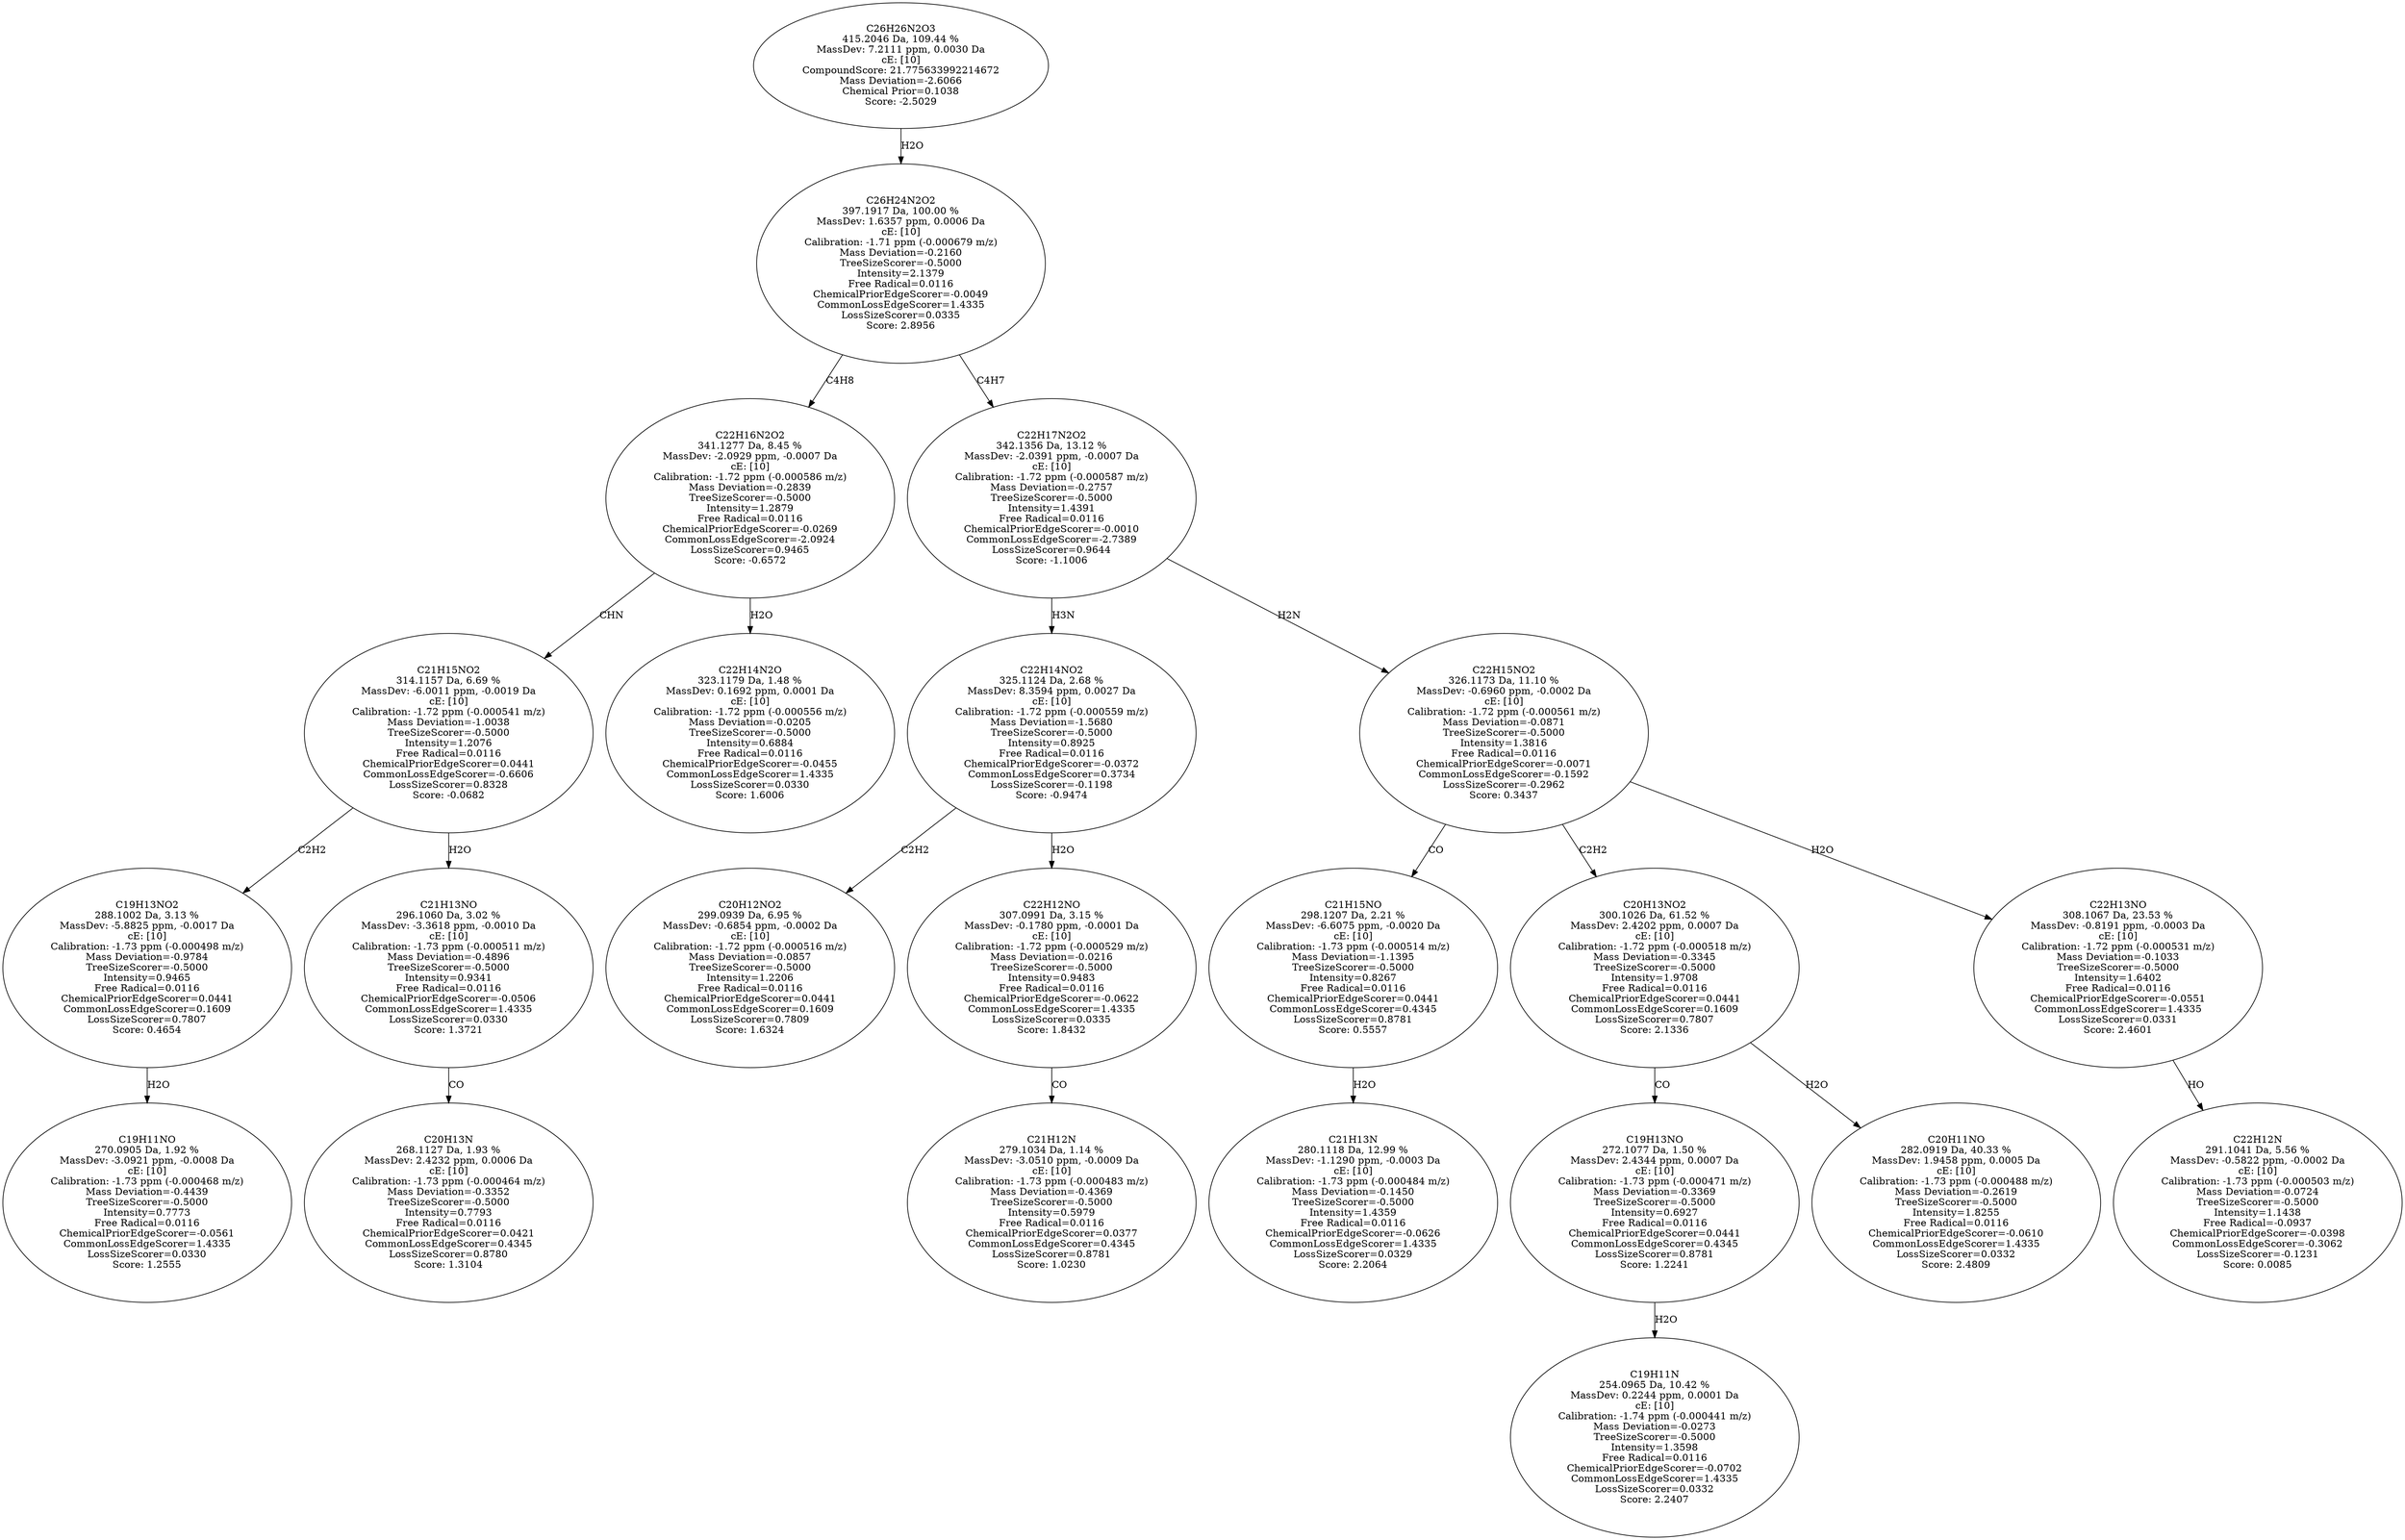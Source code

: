 strict digraph {
v1 [label="C19H11NO\n270.0905 Da, 1.92 %\nMassDev: -3.0921 ppm, -0.0008 Da\ncE: [10]\nCalibration: -1.73 ppm (-0.000468 m/z)\nMass Deviation=-0.4439\nTreeSizeScorer=-0.5000\nIntensity=0.7773\nFree Radical=0.0116\nChemicalPriorEdgeScorer=-0.0561\nCommonLossEdgeScorer=1.4335\nLossSizeScorer=0.0330\nScore: 1.2555"];
v2 [label="C19H13NO2\n288.1002 Da, 3.13 %\nMassDev: -5.8825 ppm, -0.0017 Da\ncE: [10]\nCalibration: -1.73 ppm (-0.000498 m/z)\nMass Deviation=-0.9784\nTreeSizeScorer=-0.5000\nIntensity=0.9465\nFree Radical=0.0116\nChemicalPriorEdgeScorer=0.0441\nCommonLossEdgeScorer=0.1609\nLossSizeScorer=0.7807\nScore: 0.4654"];
v3 [label="C20H13N\n268.1127 Da, 1.93 %\nMassDev: 2.4232 ppm, 0.0006 Da\ncE: [10]\nCalibration: -1.73 ppm (-0.000464 m/z)\nMass Deviation=-0.3352\nTreeSizeScorer=-0.5000\nIntensity=0.7793\nFree Radical=0.0116\nChemicalPriorEdgeScorer=0.0421\nCommonLossEdgeScorer=0.4345\nLossSizeScorer=0.8780\nScore: 1.3104"];
v4 [label="C21H13NO\n296.1060 Da, 3.02 %\nMassDev: -3.3618 ppm, -0.0010 Da\ncE: [10]\nCalibration: -1.73 ppm (-0.000511 m/z)\nMass Deviation=-0.4896\nTreeSizeScorer=-0.5000\nIntensity=0.9341\nFree Radical=0.0116\nChemicalPriorEdgeScorer=-0.0506\nCommonLossEdgeScorer=1.4335\nLossSizeScorer=0.0330\nScore: 1.3721"];
v5 [label="C21H15NO2\n314.1157 Da, 6.69 %\nMassDev: -6.0011 ppm, -0.0019 Da\ncE: [10]\nCalibration: -1.72 ppm (-0.000541 m/z)\nMass Deviation=-1.0038\nTreeSizeScorer=-0.5000\nIntensity=1.2076\nFree Radical=0.0116\nChemicalPriorEdgeScorer=0.0441\nCommonLossEdgeScorer=-0.6606\nLossSizeScorer=0.8328\nScore: -0.0682"];
v6 [label="C22H14N2O\n323.1179 Da, 1.48 %\nMassDev: 0.1692 ppm, 0.0001 Da\ncE: [10]\nCalibration: -1.72 ppm (-0.000556 m/z)\nMass Deviation=-0.0205\nTreeSizeScorer=-0.5000\nIntensity=0.6884\nFree Radical=0.0116\nChemicalPriorEdgeScorer=-0.0455\nCommonLossEdgeScorer=1.4335\nLossSizeScorer=0.0330\nScore: 1.6006"];
v7 [label="C22H16N2O2\n341.1277 Da, 8.45 %\nMassDev: -2.0929 ppm, -0.0007 Da\ncE: [10]\nCalibration: -1.72 ppm (-0.000586 m/z)\nMass Deviation=-0.2839\nTreeSizeScorer=-0.5000\nIntensity=1.2879\nFree Radical=0.0116\nChemicalPriorEdgeScorer=-0.0269\nCommonLossEdgeScorer=-2.0924\nLossSizeScorer=0.9465\nScore: -0.6572"];
v8 [label="C20H12NO2\n299.0939 Da, 6.95 %\nMassDev: -0.6854 ppm, -0.0002 Da\ncE: [10]\nCalibration: -1.72 ppm (-0.000516 m/z)\nMass Deviation=-0.0857\nTreeSizeScorer=-0.5000\nIntensity=1.2206\nFree Radical=0.0116\nChemicalPriorEdgeScorer=0.0441\nCommonLossEdgeScorer=0.1609\nLossSizeScorer=0.7809\nScore: 1.6324"];
v9 [label="C21H12N\n279.1034 Da, 1.14 %\nMassDev: -3.0510 ppm, -0.0009 Da\ncE: [10]\nCalibration: -1.73 ppm (-0.000483 m/z)\nMass Deviation=-0.4369\nTreeSizeScorer=-0.5000\nIntensity=0.5979\nFree Radical=0.0116\nChemicalPriorEdgeScorer=0.0377\nCommonLossEdgeScorer=0.4345\nLossSizeScorer=0.8781\nScore: 1.0230"];
v10 [label="C22H12NO\n307.0991 Da, 3.15 %\nMassDev: -0.1780 ppm, -0.0001 Da\ncE: [10]\nCalibration: -1.72 ppm (-0.000529 m/z)\nMass Deviation=-0.0216\nTreeSizeScorer=-0.5000\nIntensity=0.9483\nFree Radical=0.0116\nChemicalPriorEdgeScorer=-0.0622\nCommonLossEdgeScorer=1.4335\nLossSizeScorer=0.0335\nScore: 1.8432"];
v11 [label="C22H14NO2\n325.1124 Da, 2.68 %\nMassDev: 8.3594 ppm, 0.0027 Da\ncE: [10]\nCalibration: -1.72 ppm (-0.000559 m/z)\nMass Deviation=-1.5680\nTreeSizeScorer=-0.5000\nIntensity=0.8925\nFree Radical=0.0116\nChemicalPriorEdgeScorer=-0.0372\nCommonLossEdgeScorer=0.3734\nLossSizeScorer=-0.1198\nScore: -0.9474"];
v12 [label="C21H13N\n280.1118 Da, 12.99 %\nMassDev: -1.1290 ppm, -0.0003 Da\ncE: [10]\nCalibration: -1.73 ppm (-0.000484 m/z)\nMass Deviation=-0.1450\nTreeSizeScorer=-0.5000\nIntensity=1.4359\nFree Radical=0.0116\nChemicalPriorEdgeScorer=-0.0626\nCommonLossEdgeScorer=1.4335\nLossSizeScorer=0.0329\nScore: 2.2064"];
v13 [label="C21H15NO\n298.1207 Da, 2.21 %\nMassDev: -6.6075 ppm, -0.0020 Da\ncE: [10]\nCalibration: -1.73 ppm (-0.000514 m/z)\nMass Deviation=-1.1395\nTreeSizeScorer=-0.5000\nIntensity=0.8267\nFree Radical=0.0116\nChemicalPriorEdgeScorer=0.0441\nCommonLossEdgeScorer=0.4345\nLossSizeScorer=0.8781\nScore: 0.5557"];
v14 [label="C19H11N\n254.0965 Da, 10.42 %\nMassDev: 0.2244 ppm, 0.0001 Da\ncE: [10]\nCalibration: -1.74 ppm (-0.000441 m/z)\nMass Deviation=-0.0273\nTreeSizeScorer=-0.5000\nIntensity=1.3598\nFree Radical=0.0116\nChemicalPriorEdgeScorer=-0.0702\nCommonLossEdgeScorer=1.4335\nLossSizeScorer=0.0332\nScore: 2.2407"];
v15 [label="C19H13NO\n272.1077 Da, 1.50 %\nMassDev: 2.4344 ppm, 0.0007 Da\ncE: [10]\nCalibration: -1.73 ppm (-0.000471 m/z)\nMass Deviation=-0.3369\nTreeSizeScorer=-0.5000\nIntensity=0.6927\nFree Radical=0.0116\nChemicalPriorEdgeScorer=0.0441\nCommonLossEdgeScorer=0.4345\nLossSizeScorer=0.8781\nScore: 1.2241"];
v16 [label="C20H11NO\n282.0919 Da, 40.33 %\nMassDev: 1.9458 ppm, 0.0005 Da\ncE: [10]\nCalibration: -1.73 ppm (-0.000488 m/z)\nMass Deviation=-0.2619\nTreeSizeScorer=-0.5000\nIntensity=1.8255\nFree Radical=0.0116\nChemicalPriorEdgeScorer=-0.0610\nCommonLossEdgeScorer=1.4335\nLossSizeScorer=0.0332\nScore: 2.4809"];
v17 [label="C20H13NO2\n300.1026 Da, 61.52 %\nMassDev: 2.4202 ppm, 0.0007 Da\ncE: [10]\nCalibration: -1.72 ppm (-0.000518 m/z)\nMass Deviation=-0.3345\nTreeSizeScorer=-0.5000\nIntensity=1.9708\nFree Radical=0.0116\nChemicalPriorEdgeScorer=0.0441\nCommonLossEdgeScorer=0.1609\nLossSizeScorer=0.7807\nScore: 2.1336"];
v18 [label="C22H12N\n291.1041 Da, 5.56 %\nMassDev: -0.5822 ppm, -0.0002 Da\ncE: [10]\nCalibration: -1.73 ppm (-0.000503 m/z)\nMass Deviation=-0.0724\nTreeSizeScorer=-0.5000\nIntensity=1.1438\nFree Radical=-0.0937\nChemicalPriorEdgeScorer=-0.0398\nCommonLossEdgeScorer=-0.3062\nLossSizeScorer=-0.1231\nScore: 0.0085"];
v19 [label="C22H13NO\n308.1067 Da, 23.53 %\nMassDev: -0.8191 ppm, -0.0003 Da\ncE: [10]\nCalibration: -1.72 ppm (-0.000531 m/z)\nMass Deviation=-0.1033\nTreeSizeScorer=-0.5000\nIntensity=1.6402\nFree Radical=0.0116\nChemicalPriorEdgeScorer=-0.0551\nCommonLossEdgeScorer=1.4335\nLossSizeScorer=0.0331\nScore: 2.4601"];
v20 [label="C22H15NO2\n326.1173 Da, 11.10 %\nMassDev: -0.6960 ppm, -0.0002 Da\ncE: [10]\nCalibration: -1.72 ppm (-0.000561 m/z)\nMass Deviation=-0.0871\nTreeSizeScorer=-0.5000\nIntensity=1.3816\nFree Radical=0.0116\nChemicalPriorEdgeScorer=-0.0071\nCommonLossEdgeScorer=-0.1592\nLossSizeScorer=-0.2962\nScore: 0.3437"];
v21 [label="C22H17N2O2\n342.1356 Da, 13.12 %\nMassDev: -2.0391 ppm, -0.0007 Da\ncE: [10]\nCalibration: -1.72 ppm (-0.000587 m/z)\nMass Deviation=-0.2757\nTreeSizeScorer=-0.5000\nIntensity=1.4391\nFree Radical=0.0116\nChemicalPriorEdgeScorer=-0.0010\nCommonLossEdgeScorer=-2.7389\nLossSizeScorer=0.9644\nScore: -1.1006"];
v22 [label="C26H24N2O2\n397.1917 Da, 100.00 %\nMassDev: 1.6357 ppm, 0.0006 Da\ncE: [10]\nCalibration: -1.71 ppm (-0.000679 m/z)\nMass Deviation=-0.2160\nTreeSizeScorer=-0.5000\nIntensity=2.1379\nFree Radical=0.0116\nChemicalPriorEdgeScorer=-0.0049\nCommonLossEdgeScorer=1.4335\nLossSizeScorer=0.0335\nScore: 2.8956"];
v23 [label="C26H26N2O3\n415.2046 Da, 109.44 %\nMassDev: 7.2111 ppm, 0.0030 Da\ncE: [10]\nCompoundScore: 21.775633992214672\nMass Deviation=-2.6066\nChemical Prior=0.1038\nScore: -2.5029"];
v2 -> v1 [label="H2O"];
v5 -> v2 [label="C2H2"];
v4 -> v3 [label="CO"];
v5 -> v4 [label="H2O"];
v7 -> v5 [label="CHN"];
v7 -> v6 [label="H2O"];
v22 -> v7 [label="C4H8"];
v11 -> v8 [label="C2H2"];
v10 -> v9 [label="CO"];
v11 -> v10 [label="H2O"];
v21 -> v11 [label="H3N"];
v13 -> v12 [label="H2O"];
v20 -> v13 [label="CO"];
v15 -> v14 [label="H2O"];
v17 -> v15 [label="CO"];
v17 -> v16 [label="H2O"];
v20 -> v17 [label="C2H2"];
v19 -> v18 [label="HO"];
v20 -> v19 [label="H2O"];
v21 -> v20 [label="H2N"];
v22 -> v21 [label="C4H7"];
v23 -> v22 [label="H2O"];
}